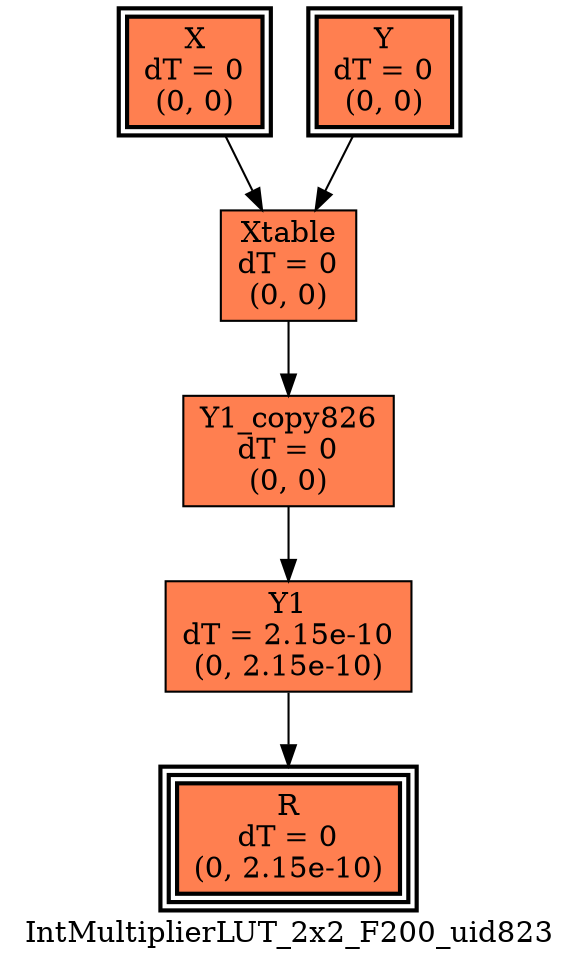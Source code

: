 digraph IntMultiplierLUT_2x2_F200_uid823
{
	//graph drawing options
	label=IntMultiplierLUT_2x2_F200_uid823;
	labelloc=bottom;
	labeljust=right;
	ratio=auto;
	nodesep=0.25;
	ranksep=0.5;

	//input/output signals of operator IntMultiplierLUT_2x2_F200_uid823
	X__IntMultiplierLUT_2x2_F200_uid823 [ label="X\ndT = 0\n(0, 0)", shape=box, color=black, style="bold, filled", fillcolor=coral, peripheries=2 ];
	Y__IntMultiplierLUT_2x2_F200_uid823 [ label="Y\ndT = 0\n(0, 0)", shape=box, color=black, style="bold, filled", fillcolor=coral, peripheries=2 ];
	R__IntMultiplierLUT_2x2_F200_uid823 [ label="R\ndT = 0\n(0, 2.15e-10)", shape=box, color=black, style="bold, filled", fillcolor=coral, peripheries=3 ];
	{rank=same X__IntMultiplierLUT_2x2_F200_uid823, Y__IntMultiplierLUT_2x2_F200_uid823};
	{rank=same R__IntMultiplierLUT_2x2_F200_uid823};
	//internal signals of operator IntMultiplierLUT_2x2_F200_uid823
	Xtable__IntMultiplierLUT_2x2_F200_uid823 [ label="Xtable\ndT = 0\n(0, 0)", shape=box, color=black, style=filled, fillcolor=coral, peripheries=1 ];
	Y1__IntMultiplierLUT_2x2_F200_uid823 [ label="Y1\ndT = 2.15e-10\n(0, 2.15e-10)", shape=box, color=black, style=filled, fillcolor=coral, peripheries=1 ];
	Y1_copy826__IntMultiplierLUT_2x2_F200_uid823 [ label="Y1_copy826\ndT = 0\n(0, 0)", shape=box, color=black, style=filled, fillcolor=coral, peripheries=1 ];

	//subcomponents of operator IntMultiplierLUT_2x2_F200_uid823

	//input and internal signal connections of operator IntMultiplierLUT_2x2_F200_uid823
	X__IntMultiplierLUT_2x2_F200_uid823 -> Xtable__IntMultiplierLUT_2x2_F200_uid823 [ arrowhead=normal, arrowsize=1.0, arrowtail=normal, color=black, dir=forward  ];
	Y__IntMultiplierLUT_2x2_F200_uid823 -> Xtable__IntMultiplierLUT_2x2_F200_uid823 [ arrowhead=normal, arrowsize=1.0, arrowtail=normal, color=black, dir=forward  ];
	Xtable__IntMultiplierLUT_2x2_F200_uid823 -> Y1_copy826__IntMultiplierLUT_2x2_F200_uid823 [ arrowhead=normal, arrowsize=1.0, arrowtail=normal, color=black, dir=forward  ];
	Y1__IntMultiplierLUT_2x2_F200_uid823 -> R__IntMultiplierLUT_2x2_F200_uid823 [ arrowhead=normal, arrowsize=1.0, arrowtail=normal, color=black, dir=forward  ];
	Y1_copy826__IntMultiplierLUT_2x2_F200_uid823 -> Y1__IntMultiplierLUT_2x2_F200_uid823 [ arrowhead=normal, arrowsize=1.0, arrowtail=normal, color=black, dir=forward  ];
}

